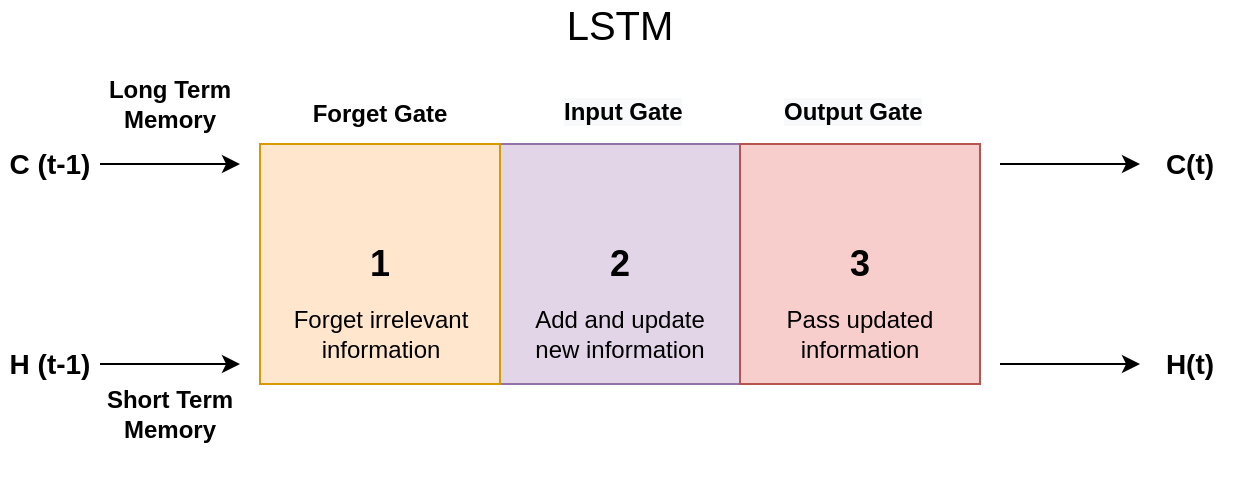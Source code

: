 <mxfile version="14.6.3" type="device"><diagram id="w-0osGjPRT96i5PMV-GC" name="Page-1"><mxGraphModel dx="1422" dy="794" grid="1" gridSize="10" guides="1" tooltips="1" connect="1" arrows="1" fold="1" page="1" pageScale="1" pageWidth="827" pageHeight="1169" math="0" shadow="0"><root><mxCell id="0"/><mxCell id="1" parent="0"/><mxCell id="syoB4eM6PxbKoyeXM_uj-3" value="" style="endArrow=none;html=1;" edge="1" parent="1"><mxGeometry width="50" height="50" relative="1" as="geometry"><mxPoint x="360" y="280" as="sourcePoint"/><mxPoint x="360" y="280" as="targetPoint"/></mxGeometry></mxCell><mxCell id="syoB4eM6PxbKoyeXM_uj-8" value="&lt;font style=&quot;font-size: 18px&quot;&gt;&lt;b&gt;2&lt;/b&gt;&lt;/font&gt;" style="rounded=0;whiteSpace=wrap;html=1;fillColor=#e1d5e7;strokeColor=#9673a6;" vertex="1" parent="1"><mxGeometry x="320" y="320" width="120" height="120" as="geometry"/></mxCell><mxCell id="syoB4eM6PxbKoyeXM_uj-9" value="&lt;font style=&quot;font-size: 18px&quot;&gt;&lt;b&gt;1&lt;/b&gt;&lt;/font&gt;" style="rounded=0;whiteSpace=wrap;html=1;fillColor=#ffe6cc;strokeColor=#d79b00;" vertex="1" parent="1"><mxGeometry x="200" y="320" width="120" height="120" as="geometry"/></mxCell><mxCell id="syoB4eM6PxbKoyeXM_uj-10" value="&lt;font style=&quot;font-size: 18px&quot;&gt;&lt;b&gt;3&lt;/b&gt;&lt;/font&gt;" style="rounded=0;whiteSpace=wrap;html=1;fillColor=#f8cecc;strokeColor=#b85450;" vertex="1" parent="1"><mxGeometry x="440" y="320" width="120" height="120" as="geometry"/></mxCell><mxCell id="syoB4eM6PxbKoyeXM_uj-11" value="" style="endArrow=classic;html=1;" edge="1" parent="1"><mxGeometry width="50" height="50" relative="1" as="geometry"><mxPoint x="120" y="330" as="sourcePoint"/><mxPoint x="190" y="330" as="targetPoint"/></mxGeometry></mxCell><mxCell id="syoB4eM6PxbKoyeXM_uj-12" value="" style="endArrow=classic;html=1;" edge="1" parent="1"><mxGeometry width="50" height="50" relative="1" as="geometry"><mxPoint x="120" y="430" as="sourcePoint"/><mxPoint x="190" y="430" as="targetPoint"/></mxGeometry></mxCell><mxCell id="syoB4eM6PxbKoyeXM_uj-15" value="&lt;font style=&quot;font-size: 20px&quot;&gt;LSTM&lt;/font&gt;" style="text;html=1;strokeColor=none;fillColor=none;align=center;verticalAlign=middle;whiteSpace=wrap;rounded=0;fontStyle=0" vertex="1" parent="1"><mxGeometry x="360" y="250" width="40" height="20" as="geometry"/></mxCell><mxCell id="syoB4eM6PxbKoyeXM_uj-16" value="Forget Gate" style="text;html=1;strokeColor=none;fillColor=none;align=center;verticalAlign=middle;whiteSpace=wrap;rounded=0;fontStyle=1" vertex="1" parent="1"><mxGeometry x="220" y="295" width="80" height="20" as="geometry"/></mxCell><mxCell id="syoB4eM6PxbKoyeXM_uj-17" value="&lt;span style=&quot;color: rgb(0, 0, 0); font-family: helvetica; font-size: 12px; font-style: normal; letter-spacing: normal; text-align: center; text-indent: 0px; text-transform: none; word-spacing: 0px; background-color: rgb(248, 249, 250); display: inline; float: none;&quot;&gt;Input Gate&lt;/span&gt;" style="text;whiteSpace=wrap;html=1;fontStyle=1" vertex="1" parent="1"><mxGeometry x="350" y="290" width="70" height="30" as="geometry"/></mxCell><mxCell id="syoB4eM6PxbKoyeXM_uj-18" value="&lt;span style=&quot;color: rgb(0, 0, 0); font-family: helvetica; font-size: 12px; font-style: normal; letter-spacing: normal; text-align: center; text-indent: 0px; text-transform: none; word-spacing: 0px; background-color: rgb(248, 249, 250); display: inline; float: none;&quot;&gt;Output Gate&lt;/span&gt;" style="text;whiteSpace=wrap;html=1;fontStyle=1" vertex="1" parent="1"><mxGeometry x="460" y="290" width="80" height="30" as="geometry"/></mxCell><mxCell id="syoB4eM6PxbKoyeXM_uj-19" value="Forget irrelevant information" style="text;html=1;strokeColor=none;fillColor=none;align=center;verticalAlign=middle;whiteSpace=wrap;rounded=0;fontStyle=0" vertex="1" parent="1"><mxGeometry x="212.5" y="360" width="95" height="110" as="geometry"/></mxCell><mxCell id="syoB4eM6PxbKoyeXM_uj-20" value="Add and update new information" style="text;html=1;strokeColor=none;fillColor=none;align=center;verticalAlign=middle;whiteSpace=wrap;rounded=0;" vertex="1" parent="1"><mxGeometry x="335.93" y="385" width="88.13" height="60" as="geometry"/></mxCell><mxCell id="syoB4eM6PxbKoyeXM_uj-21" value="Pass updated information" style="text;html=1;strokeColor=none;fillColor=none;align=center;verticalAlign=middle;whiteSpace=wrap;rounded=0;" vertex="1" parent="1"><mxGeometry x="440" y="360" width="120" height="110" as="geometry"/></mxCell><mxCell id="syoB4eM6PxbKoyeXM_uj-27" value="" style="endArrow=classic;html=1;" edge="1" parent="1"><mxGeometry width="50" height="50" relative="1" as="geometry"><mxPoint x="570" y="330" as="sourcePoint"/><mxPoint x="640" y="330" as="targetPoint"/></mxGeometry></mxCell><mxCell id="syoB4eM6PxbKoyeXM_uj-28" value="" style="endArrow=classic;html=1;" edge="1" parent="1"><mxGeometry width="50" height="50" relative="1" as="geometry"><mxPoint x="570" y="430" as="sourcePoint"/><mxPoint x="640" y="430" as="targetPoint"/></mxGeometry></mxCell><mxCell id="syoB4eM6PxbKoyeXM_uj-29" value="Long Term Memory" style="text;html=1;strokeColor=none;fillColor=none;align=center;verticalAlign=middle;whiteSpace=wrap;rounded=0;fontStyle=1" vertex="1" parent="1"><mxGeometry x="120" y="280" width="70" height="40" as="geometry"/></mxCell><mxCell id="syoB4eM6PxbKoyeXM_uj-31" value="Short Term Memory" style="text;html=1;strokeColor=none;fillColor=none;align=center;verticalAlign=middle;whiteSpace=wrap;rounded=0;fontStyle=1" vertex="1" parent="1"><mxGeometry x="120" y="420" width="70" height="70" as="geometry"/></mxCell><mxCell id="syoB4eM6PxbKoyeXM_uj-32" value="&lt;font style=&quot;font-size: 14px&quot;&gt;C (t-1)&lt;/font&gt;" style="text;html=1;strokeColor=none;fillColor=none;align=center;verticalAlign=middle;whiteSpace=wrap;rounded=0;fontStyle=1" vertex="1" parent="1"><mxGeometry x="70" y="320" width="50" height="20" as="geometry"/></mxCell><mxCell id="syoB4eM6PxbKoyeXM_uj-33" value="&lt;font style=&quot;font-size: 14px&quot;&gt;C(t)&lt;/font&gt;" style="text;html=1;strokeColor=none;fillColor=none;align=center;verticalAlign=middle;whiteSpace=wrap;rounded=0;fontStyle=1" vertex="1" parent="1"><mxGeometry x="640" y="320" width="50" height="20" as="geometry"/></mxCell><mxCell id="syoB4eM6PxbKoyeXM_uj-34" value="&lt;font style=&quot;font-size: 14px&quot;&gt;H(t)&lt;/font&gt;" style="text;html=1;strokeColor=none;fillColor=none;align=center;verticalAlign=middle;whiteSpace=wrap;rounded=0;fontStyle=1" vertex="1" parent="1"><mxGeometry x="640" y="420" width="50" height="20" as="geometry"/></mxCell><mxCell id="syoB4eM6PxbKoyeXM_uj-35" value="&lt;font style=&quot;font-size: 14px&quot;&gt;H (t-1)&lt;/font&gt;" style="text;html=1;strokeColor=none;fillColor=none;align=center;verticalAlign=middle;whiteSpace=wrap;rounded=0;fontStyle=1" vertex="1" parent="1"><mxGeometry x="70" y="420" width="50" height="20" as="geometry"/></mxCell></root></mxGraphModel></diagram></mxfile>